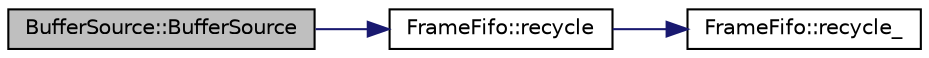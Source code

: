 digraph "BufferSource::BufferSource"
{
  edge [fontname="Helvetica",fontsize="10",labelfontname="Helvetica",labelfontsize="10"];
  node [fontname="Helvetica",fontsize="10",shape=record];
  rankdir="LR";
  Node0 [label="BufferSource::BufferSource",height=0.2,width=0.4,color="black", fillcolor="grey75", style="filled", fontcolor="black"];
  Node0 -> Node1 [color="midnightblue",fontsize="10",style="solid",fontname="Helvetica"];
  Node1 [label="FrameFifo::recycle",height=0.2,width=0.4,color="black", fillcolor="white", style="filled",URL="$classFrameFifo.html#a09f514fe06c5e737cd74691f8b5d9d52",tooltip="Like FrameFifo::recycle_ but with mutex protection. "];
  Node1 -> Node2 [color="midnightblue",fontsize="10",style="solid",fontname="Helvetica"];
  Node2 [label="FrameFifo::recycle_",height=0.2,width=0.4,color="black", fillcolor="white", style="filled",URL="$classFrameFifo.html#a5cd4bd7b55780c158d7ee8beeb99cfc2",tooltip="Return Frame f back into the stack. Update target_size if necessary. "];
}
